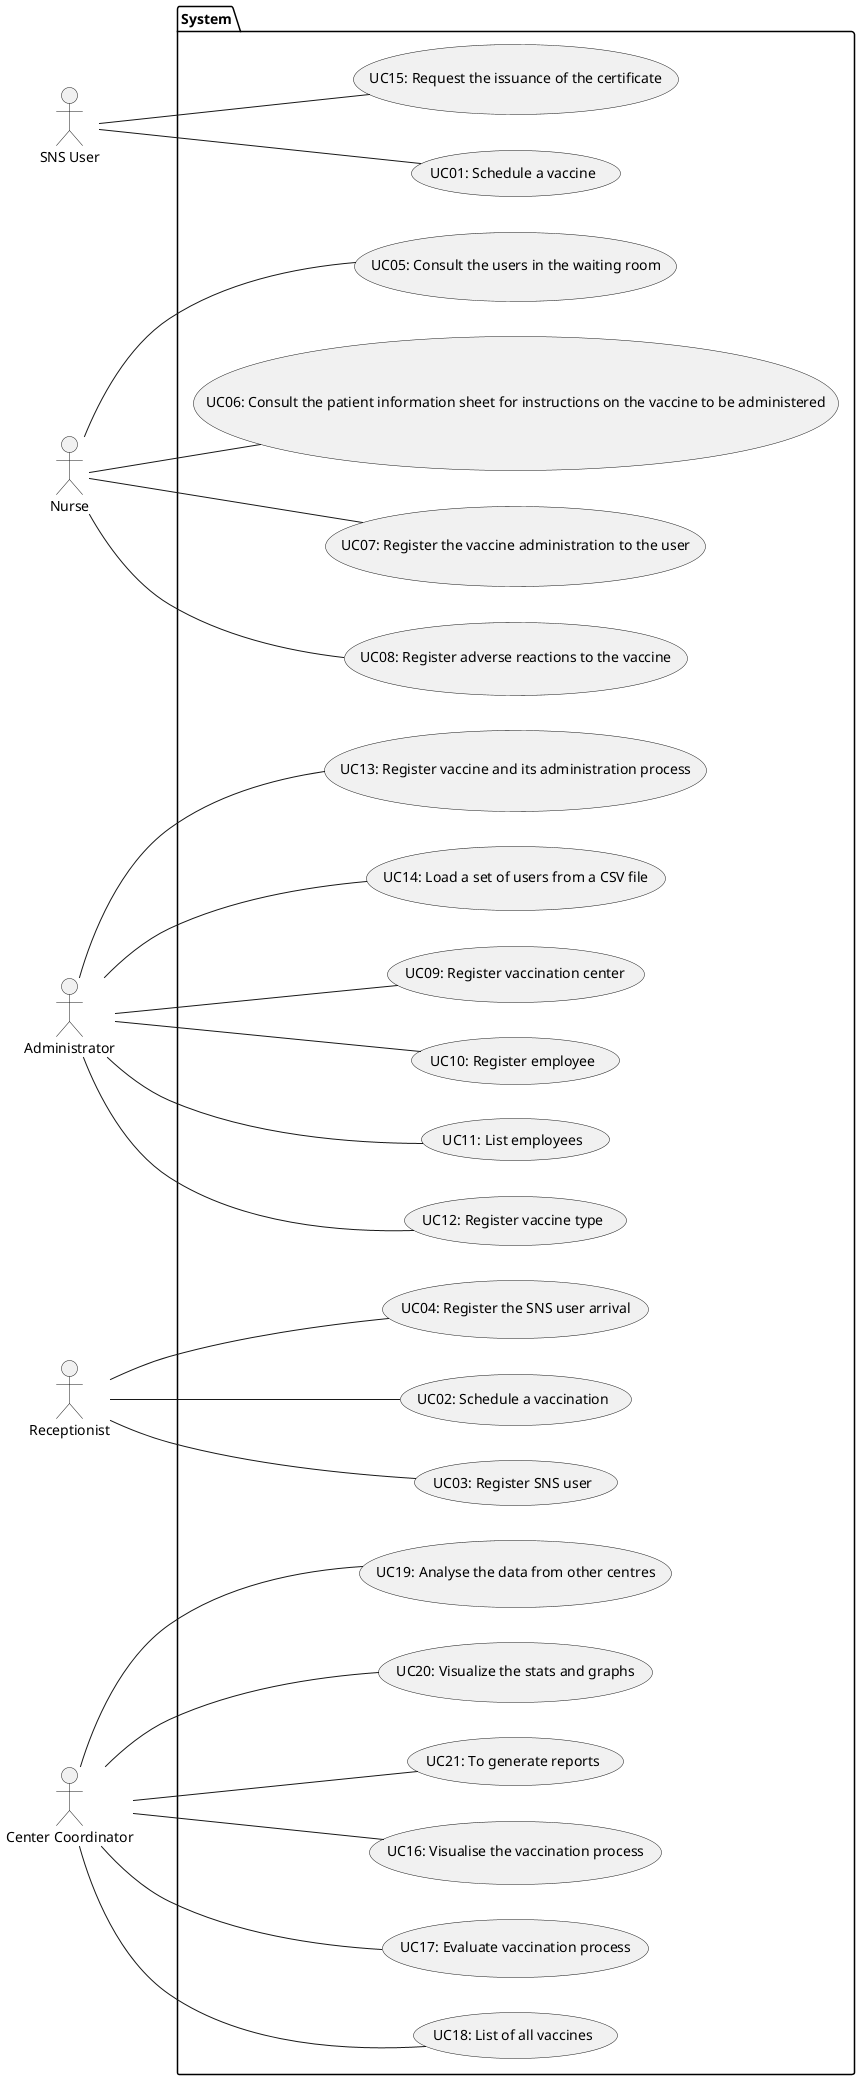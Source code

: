 @startuml
left to right direction

:SNS User: as snsUser
:Nurse: as nurse
:Administrator: as admin
:Receptionist: as receptionist
:Center Coordinator: as centerCoordinator

package System {
    'US1 - Sprint C
    usecase "UC01: Schedule a vaccine" as UC1
    'US2 - Sprint C
    usecase "UC02: Schedule a vaccination" as UC2
    'US3 - Sprint B
    usecase "UC03: Register SNS user" as UC3
    'US4 - Sprint C
    usecase "UC04: Register the SNS user arrival" as UC4
    'US5 - Sprint C
    usecase "UC05: Consult the users in the waiting room" as UC5
    usecase "UC06: Consult the patient information sheet for instructions on the vaccine to be administered" as UC6
    usecase "UC07: Register the vaccine administration to the user" as UC7
    usecase "UC08: Register adverse reactions to the vaccine" as UC8
    'US9 - Sprint B
    usecase "UC09: Register vaccination center" as UC9
    'US10 - Sprint B
    usecase "UC10: Register employee" as UC10
    'US11 - Sprint B
    usecase "UC11: List employees" as UC11
    'US12 - Sprint B
    usecase "UC12: Register vaccine type" as UC12
    'US13 - Sprint B
    usecase "UC13: Register vaccine and its administration process" as UC13
    'US14 - Sprint C
    usecase "UC14: Load a set of users from a CSV file" as UC14
    usecase "UC15: Request the issuance of the certificate" as UC15
    usecase "UC16: Visualise the vaccination process" as UC16
    usecase "UC17: Evaluate vaccination process" as UC17
    'US18 - Sprint C
    usecase "UC18: List of all vaccines" as UC18
    usecase "UC19: Analyse the data from other centres" as UC19
    usecase "UC20: Visualize the stats and graphs" as UC20
    usecase "UC21: To generate reports" as UC21


}

'------- Project Requirements --------

'US1 - Sprint C
snsUser -- UC1

'US2 - Sprint C
receptionist -- UC2
'US3 - Sprint B
receptionist -- UC3
'US4 - Sprint C
receptionist -- UC4

'US5 - Sprint C
nurse -- UC5

'US9 - Sprint B
admin -- UC9
'US10 - Sprint B
admin -- UC10
'US11 - Sprint B
admin -- UC11
'US12 - Sprint B
admin -- UC12
'US13 - Sprint B
admin -- UC13
'US14 - Sprint C
admin -- UC14

'US18 - Sprint C
centerCoordinator -- UC18

'--------------------------

'------- Other UCs identified --------

nurse -- UC6
nurse -- UC7
nurse -- UC8

snsUser -- UC15

centerCoordinator -- UC16
centerCoordinator -- UC17
centerCoordinator -- UC19
centerCoordinator -- UC20
centerCoordinator -- UC21

'--------------------------

@enduml